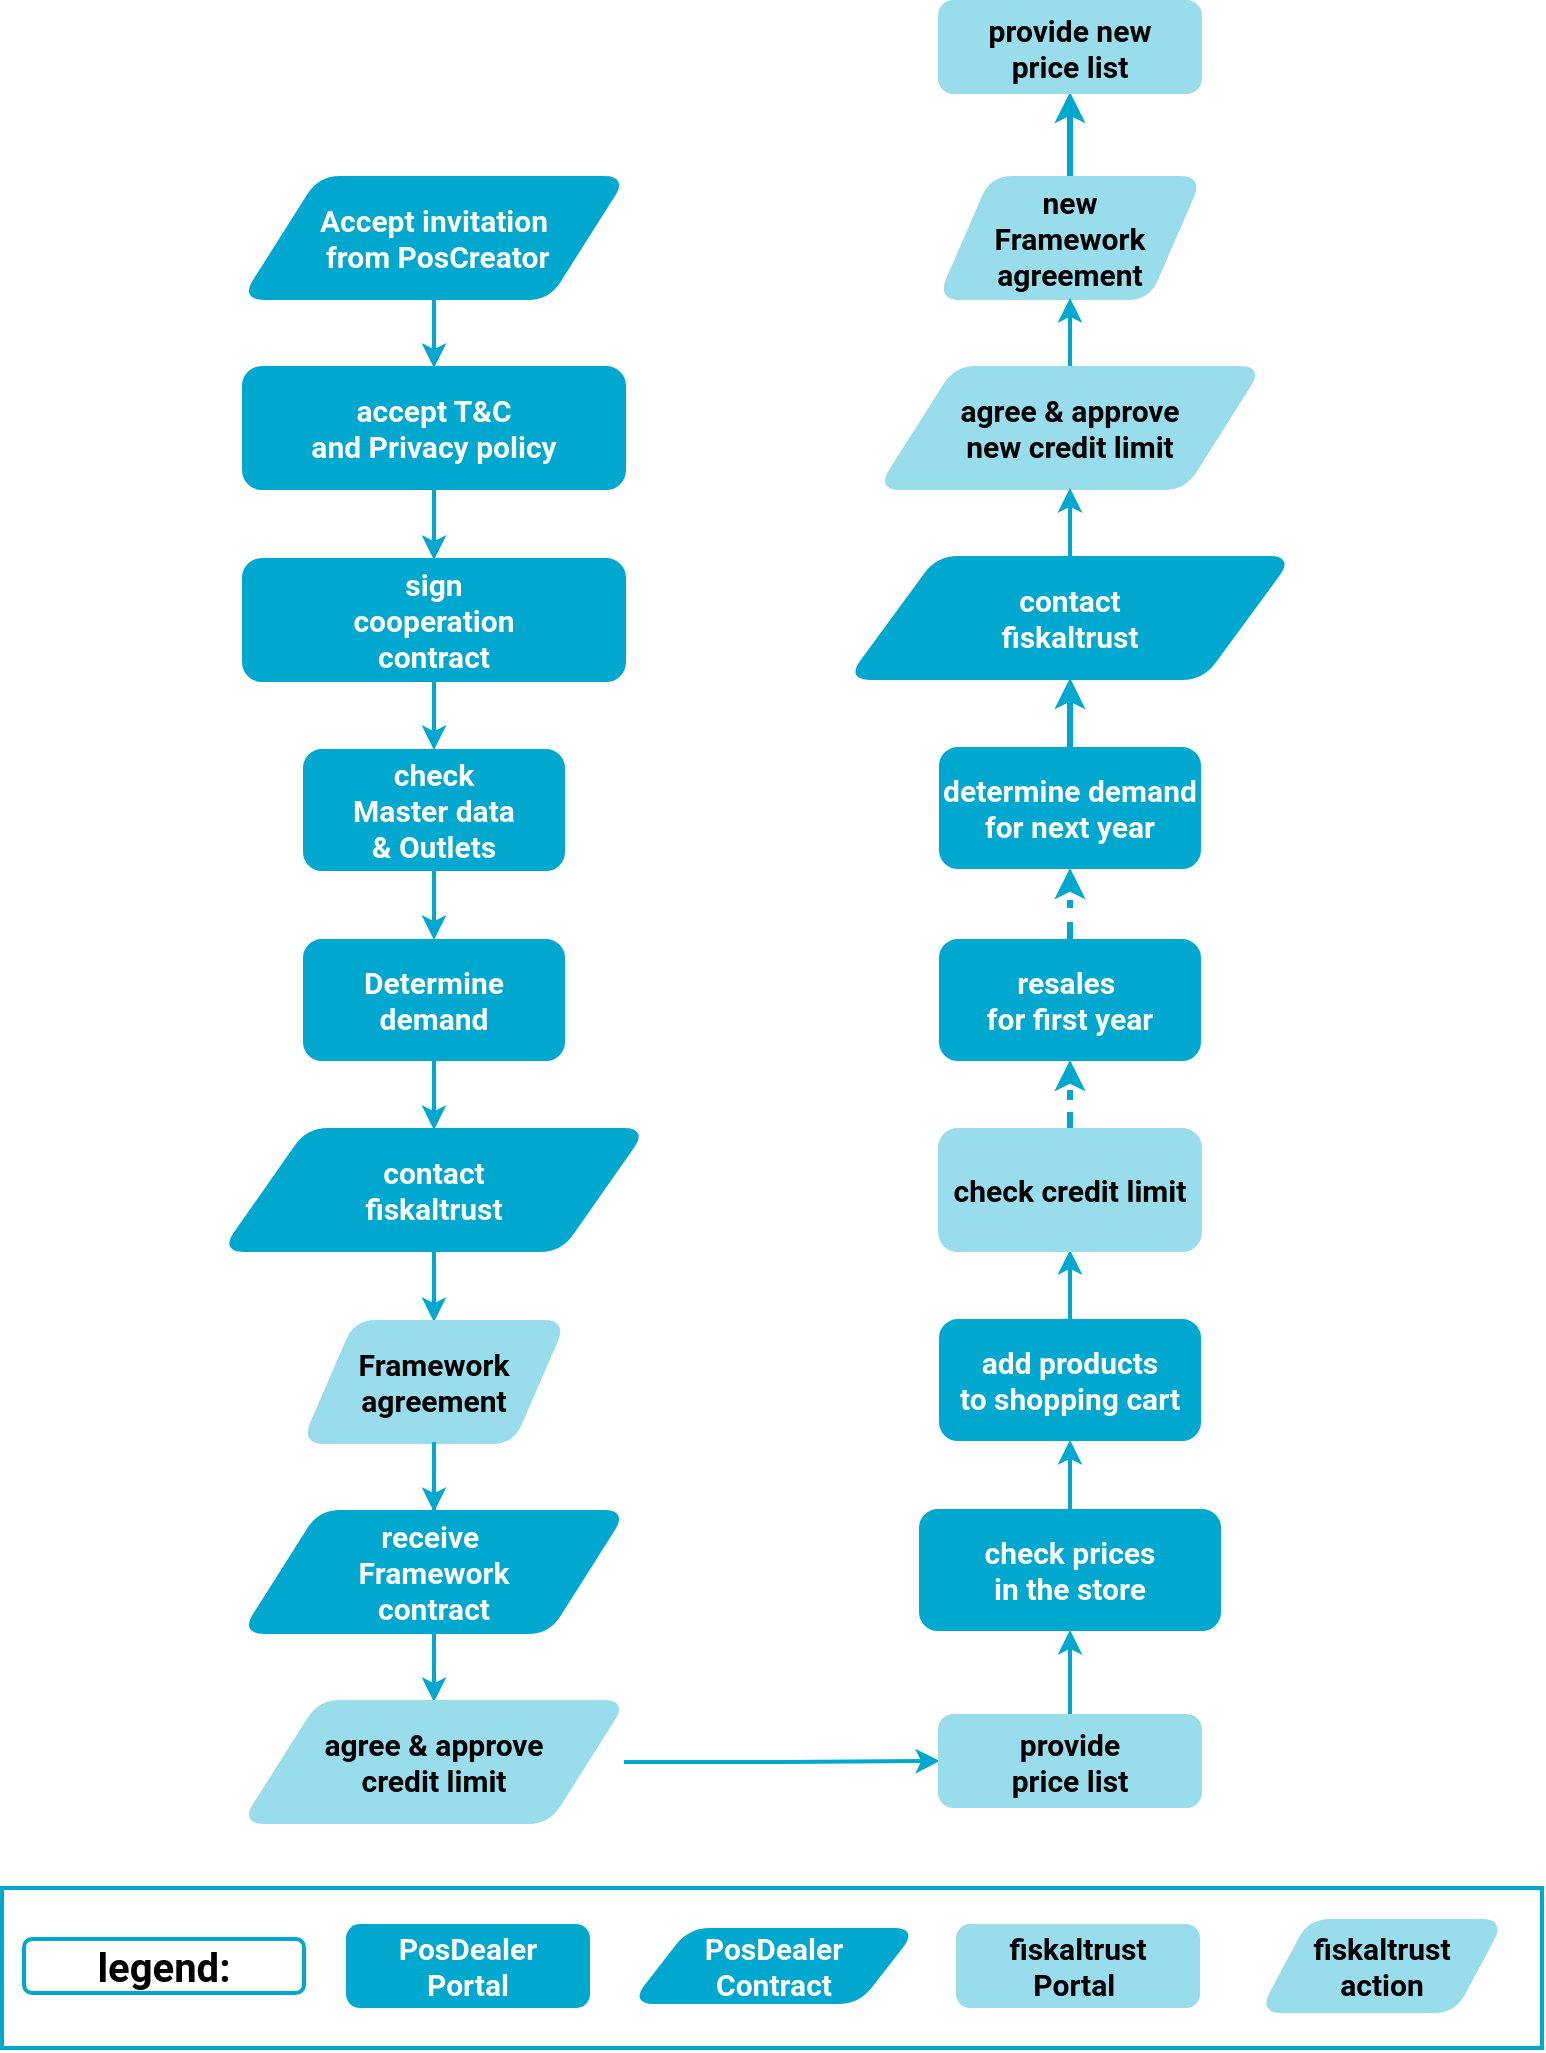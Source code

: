 <mxfile version="16.1.2" type="device"><diagram id="QbzfSZQ-SDMrvHjBKsKO" name="Seite-1"><mxGraphModel dx="2489" dy="857" grid="1" gridSize="10" guides="1" tooltips="1" connect="1" arrows="1" fold="1" page="1" pageScale="1" pageWidth="827" pageHeight="1169" math="0" shadow="0"><root><mxCell id="0"/><mxCell id="1" parent="0"/><mxCell id="4OiBXsp9UvLavrkh-ctq-4" value="" style="edgeStyle=orthogonalEdgeStyle;rounded=0;orthogonalLoop=1;jettySize=auto;html=1;fontFamily=Roboto;fontSize=24;fontColor=#00A7CE;strokeColor=#00A7CE;strokeWidth=2;" parent="1" source="4OiBXsp9UvLavrkh-ctq-5" target="4OiBXsp9UvLavrkh-ctq-7" edge="1"><mxGeometry relative="1" as="geometry"/></mxCell><mxCell id="4OiBXsp9UvLavrkh-ctq-5" value="Accept invitation&lt;br&gt;&amp;nbsp;from PosCreator" style="shape=parallelogram;whiteSpace=wrap;html=1;rounded=1;fontFamily=Roboto;fontSize=15;fontColor=#FFFFFF;strokeColor=#00A7CE;fillColor=#00A7CE;strokeWidth=2;fontStyle=1whiteSpace=wrap;html=1;rounded=1;fontFamily=Roboto;fontSize=15;fontColor=#FFFFFF;fontStyle=1;strokeColor=#00A7CE;fillColor=#00A7CE;" parent="1" vertex="1"><mxGeometry x="-677" y="125" width="190" height="60" as="geometry"/></mxCell><mxCell id="4OiBXsp9UvLavrkh-ctq-6" value="" style="edgeStyle=orthogonalEdgeStyle;rounded=0;orthogonalLoop=1;jettySize=auto;html=1;fontColor=#00A7CE;strokeColor=#00A7CE;strokeWidth=2;" parent="1" source="4OiBXsp9UvLavrkh-ctq-7" target="4OiBXsp9UvLavrkh-ctq-10" edge="1"><mxGeometry relative="1" as="geometry"/></mxCell><mxCell id="4OiBXsp9UvLavrkh-ctq-7" value="accept T&amp;amp;C&lt;br&gt;and Privacy policy&lt;br&gt;" style="whiteSpace=wrap;html=1;rounded=1;fontFamily=Roboto;fontSize=15;fontColor=#FFFFFF;strokeColor=#00A7CE;fillColor=#00A7CE;strokeWidth=2;fontStyle=1" parent="1" vertex="1"><mxGeometry x="-677" y="220" width="190" height="60" as="geometry"/></mxCell><mxCell id="4OiBXsp9UvLavrkh-ctq-8" value="" style="edgeStyle=orthogonalEdgeStyle;rounded=0;orthogonalLoop=1;jettySize=auto;html=1;fontColor=#00A7CE;strokeColor=#00A7CE;strokeWidth=2;exitX=0.5;exitY=0;exitDx=0;exitDy=0;entryX=0.5;entryY=1;entryDx=0;entryDy=0;" parent="1" source="6P4gsvASm-TvAO0imJt--30" target="4OiBXsp9UvLavrkh-ctq-11" edge="1"><mxGeometry relative="1" as="geometry"><mxPoint x="-575" y="1100" as="targetPoint"/></mxGeometry></mxCell><mxCell id="6P4gsvASm-TvAO0imJt--14" value="" style="edgeStyle=orthogonalEdgeStyle;rounded=0;orthogonalLoop=1;jettySize=auto;html=1;fontColor=#000000;strokeColor=#00A7CE;strokeWidth=2;" parent="1" source="4OiBXsp9UvLavrkh-ctq-10" target="6P4gsvASm-TvAO0imJt--11" edge="1"><mxGeometry relative="1" as="geometry"/></mxCell><mxCell id="4OiBXsp9UvLavrkh-ctq-10" value="&lt;span&gt;sign&lt;br&gt;cooperation &lt;br&gt;contract&lt;/span&gt;" style="whiteSpace=wrap;html=1;rounded=1;fontFamily=Roboto;fontSize=15;fontColor=#FFFFFF;strokeColor=#00A7CE;fillColor=#00A7CE;strokeWidth=2;fontStyle=1" parent="1" vertex="1"><mxGeometry x="-677" y="316" width="190" height="60" as="geometry"/></mxCell><mxCell id="aAYfGcZT0A0tw5A9nZ1W-4" value="" style="edgeStyle=orthogonalEdgeStyle;rounded=0;orthogonalLoop=1;jettySize=auto;html=1;strokeColor=#00A7CE;strokeWidth=2;" parent="1" source="4OiBXsp9UvLavrkh-ctq-11" target="6P4gsvASm-TvAO0imJt--33" edge="1"><mxGeometry relative="1" as="geometry"/></mxCell><mxCell id="4OiBXsp9UvLavrkh-ctq-11" value="check prices&lt;br&gt;in the store" style="whiteSpace=wrap;html=1;rounded=1;fontFamily=Roboto;fontSize=15;fontColor=#FFFFFF;fontStyle=1;strokeColor=#00A7CE;fillColor=#00A7CE;" parent="1" vertex="1"><mxGeometry x="-339" y="791" width="150" height="60" as="geometry"/></mxCell><mxCell id="aAYfGcZT0A0tw5A9nZ1W-10" value="" style="edgeStyle=orthogonalEdgeStyle;rounded=0;orthogonalLoop=1;jettySize=auto;html=1;strokeColor=#00A7CE;strokeWidth=2;exitX=0.5;exitY=1;exitDx=0;exitDy=0;" parent="1" source="4OiBXsp9UvLavrkh-ctq-13" target="4OiBXsp9UvLavrkh-ctq-15" edge="1"><mxGeometry relative="1" as="geometry"><mxPoint x="-587.0" y="661.0" as="sourcePoint"/></mxGeometry></mxCell><mxCell id="4OiBXsp9UvLavrkh-ctq-13" value="contact&lt;br&gt;fiskaltrust" style="shape=parallelogram;whiteSpace=wrap;html=1;rounded=1;fontFamily=Roboto;fontSize=15;fontColor=#FFFFFF;strokeColor=#00A7CE;fillColor=#00A7CE;strokeWidth=2;fontStyle=1" parent="1" vertex="1"><mxGeometry x="-687" y="601" width="210" height="60" as="geometry"/></mxCell><mxCell id="4OiBXsp9UvLavrkh-ctq-14" value="" style="edgeStyle=orthogonalEdgeStyle;rounded=0;orthogonalLoop=1;jettySize=auto;html=1;fontColor=#FFFFFF;strokeColor=#00A7CE;strokeWidth=2;" parent="1" source="4OiBXsp9UvLavrkh-ctq-15" target="4OiBXsp9UvLavrkh-ctq-16" edge="1"><mxGeometry relative="1" as="geometry"/></mxCell><mxCell id="6P4gsvASm-TvAO0imJt--19" value="" style="edgeStyle=orthogonalEdgeStyle;rounded=0;orthogonalLoop=1;jettySize=auto;html=1;fontColor=#000000;strokeColor=#00A7CE;strokeWidth=2;startArrow=none;" parent="1" source="4OiBXsp9UvLavrkh-ctq-16" target="6P4gsvASm-TvAO0imJt--17" edge="1"><mxGeometry relative="1" as="geometry"/></mxCell><mxCell id="4OiBXsp9UvLavrkh-ctq-15" value="Framework agreement" style="shape=parallelogram;whiteSpace=wrap;html=1;rounded=1;fontFamily=Roboto;fontSize=15;fontColor=#000000;strokeColor=#99DCEB;fillColor=#99DCEB;strokeWidth=2;fontStyle=1" parent="1" vertex="1"><mxGeometry x="-647" y="697" width="130" height="60" as="geometry"/></mxCell><mxCell id="6P4gsvASm-TvAO0imJt--16" value="" style="edgeStyle=orthogonalEdgeStyle;rounded=0;orthogonalLoop=1;jettySize=auto;html=1;fontColor=#000000;strokeColor=#00A7CE;strokeWidth=2;" parent="1" source="6P4gsvASm-TvAO0imJt--11" target="6P4gsvASm-TvAO0imJt--15" edge="1"><mxGeometry relative="1" as="geometry"/></mxCell><mxCell id="6P4gsvASm-TvAO0imJt--11" value="check &lt;br&gt;Master data &lt;br&gt;&amp;amp; Outlets" style="whiteSpace=wrap;html=1;fontSize=15;fontFamily=Roboto;fillColor=#00A7CE;strokeColor=#00A7CE;fontColor=#FFFFFF;rounded=1;fontStyle=1;" parent="1" vertex="1"><mxGeometry x="-647" y="411" width="130" height="60" as="geometry"/></mxCell><mxCell id="aAYfGcZT0A0tw5A9nZ1W-3" value="" style="edgeStyle=orthogonalEdgeStyle;rounded=0;orthogonalLoop=1;jettySize=auto;html=1;strokeColor=#00A7CE;entryX=0.5;entryY=0;entryDx=0;entryDy=0;strokeWidth=2;" parent="1" source="6P4gsvASm-TvAO0imJt--15" target="4OiBXsp9UvLavrkh-ctq-13" edge="1"><mxGeometry relative="1" as="geometry"><mxPoint x="-587" y="601.0" as="targetPoint"/></mxGeometry></mxCell><mxCell id="6P4gsvASm-TvAO0imJt--15" value="Determine demand" style="whiteSpace=wrap;html=1;fontSize=15;fontFamily=Roboto;fillColor=#00A7CE;strokeColor=#00A7CE;fontColor=#FFFFFF;rounded=1;fontStyle=1;" parent="1" vertex="1"><mxGeometry x="-647" y="506" width="130" height="60" as="geometry"/></mxCell><mxCell id="6P4gsvASm-TvAO0imJt--31" value="" style="edgeStyle=orthogonalEdgeStyle;rounded=0;orthogonalLoop=1;jettySize=auto;html=1;fontColor=#000000;strokeColor=#00A7CE;strokeWidth=2;" parent="1" source="6P4gsvASm-TvAO0imJt--17" target="6P4gsvASm-TvAO0imJt--30" edge="1"><mxGeometry relative="1" as="geometry"/></mxCell><mxCell id="6P4gsvASm-TvAO0imJt--17" value="agree &amp;amp; approve&lt;br&gt;credit limit" style="shape=parallelogram;whiteSpace=wrap;html=1;rounded=1;fontFamily=Roboto;fontSize=15;fontColor=#000000;strokeColor=#99DCEB;fillColor=#99DCEB;strokeWidth=2;fontStyle=1" parent="1" vertex="1"><mxGeometry x="-677" y="887" width="190" height="60" as="geometry"/></mxCell><mxCell id="6P4gsvASm-TvAO0imJt--30" value="provide&lt;br&gt;price list" style="whiteSpace=wrap;html=1;rounded=1;fontFamily=Roboto;fontSize=15;fontColor=#000000;strokeColor=#99DCEB;fillColor=#99DCEB;strokeWidth=2;fontStyle=1" parent="1" vertex="1"><mxGeometry x="-329" y="894.004" width="130" height="45" as="geometry"/></mxCell><mxCell id="4OiBXsp9UvLavrkh-ctq-16" value="receive&amp;nbsp;&lt;br&gt;Framework &lt;br&gt;contract" style="shape=parallelogram;whiteSpace=wrap;html=1;rounded=1;fontFamily=Roboto;fontSize=15;fontColor=#FFFFFF;strokeColor=#00A7CE;fillColor=#00A7CE;strokeWidth=2;fontStyle=1" parent="1" vertex="1"><mxGeometry x="-677" y="792" width="190" height="60" as="geometry"/></mxCell><mxCell id="6P4gsvASm-TvAO0imJt--32" value="" style="edgeStyle=orthogonalEdgeStyle;rounded=0;orthogonalLoop=1;jettySize=auto;html=1;fontColor=#000000;strokeColor=#00A7CE;strokeWidth=2;endArrow=none;" parent="1" source="4OiBXsp9UvLavrkh-ctq-15" target="4OiBXsp9UvLavrkh-ctq-16" edge="1"><mxGeometry relative="1" as="geometry"><mxPoint x="-568" y="855" as="sourcePoint"/><mxPoint x="-568" y="1005.004" as="targetPoint"/></mxGeometry></mxCell><mxCell id="aAYfGcZT0A0tw5A9nZ1W-5" value="" style="edgeStyle=orthogonalEdgeStyle;rounded=0;orthogonalLoop=1;jettySize=auto;html=1;strokeColor=#00A7CE;strokeWidth=2;" parent="1" source="6P4gsvASm-TvAO0imJt--33" target="6P4gsvASm-TvAO0imJt--35" edge="1"><mxGeometry relative="1" as="geometry"/></mxCell><mxCell id="6P4gsvASm-TvAO0imJt--33" value="add products&lt;br&gt;to shopping cart" style="whiteSpace=wrap;html=1;fontSize=15;fontFamily=Roboto;fillColor=#00A7CE;strokeColor=#00A7CE;fontColor=#FFFFFF;rounded=1;fontStyle=1;" parent="1" vertex="1"><mxGeometry x="-329" y="696" width="130" height="60" as="geometry"/></mxCell><mxCell id="6P4gsvASm-TvAO0imJt--38" value="" style="edgeStyle=orthogonalEdgeStyle;rounded=0;orthogonalLoop=1;jettySize=auto;html=1;fontColor=#000000;strokeColor=#00A7CE;strokeWidth=3;entryX=0.5;entryY=1;entryDx=0;entryDy=0;dashed=1;" parent="1" source="6P4gsvASm-TvAO0imJt--35" target="Xv5Mvy8R0OkBfKDh2ct8-1" edge="1"><mxGeometry relative="1" as="geometry"><mxPoint x="-280" y="324" as="targetPoint"/></mxGeometry></mxCell><mxCell id="6P4gsvASm-TvAO0imJt--35" value="check credit limit" style="whiteSpace=wrap;html=1;rounded=1;fontFamily=Roboto;fontSize=15;fontColor=#000000;strokeColor=#99DCEB;fillColor=#99DCEB;strokeWidth=2;fontStyle=1" parent="1" vertex="1"><mxGeometry x="-329" y="601" width="130" height="60" as="geometry"/></mxCell><mxCell id="6P4gsvASm-TvAO0imJt--125" value="" style="group" parent="1" vertex="1" connectable="0"><mxGeometry x="-798" y="980" width="770" height="80" as="geometry"/></mxCell><mxCell id="6P4gsvASm-TvAO0imJt--126" value="" style="rounded=0;whiteSpace=wrap;html=1;fillColor=none;strokeWidth=2;strokeColor=#00A7CE;" parent="6P4gsvASm-TvAO0imJt--125" vertex="1"><mxGeometry width="770" height="80" as="geometry"/></mxCell><mxCell id="6P4gsvASm-TvAO0imJt--127" value="&lt;span style=&quot;font-size: 15px&quot;&gt;PosDealer&lt;br&gt;Portal&lt;/span&gt;" style="whiteSpace=wrap;html=1;rounded=1;fontFamily=Roboto;fontSize=15;fontColor=#FFFFFF;strokeColor=#00A7CE;fillColor=#00A7CE;strokeWidth=2;fontStyle=1" parent="6P4gsvASm-TvAO0imJt--125" vertex="1"><mxGeometry x="173" y="19.022" width="120" height="40" as="geometry"/></mxCell><mxCell id="6P4gsvASm-TvAO0imJt--128" value="fiskaltrust&lt;br&gt;Portal&amp;nbsp;" style="whiteSpace=wrap;html=1;rounded=1;fontFamily=Roboto;fontSize=15;fontColor=#000000;strokeColor=#99DCEB;fillColor=#99DCEB;strokeWidth=2;fontStyle=1" parent="6P4gsvASm-TvAO0imJt--125" vertex="1"><mxGeometry x="478" y="19.022" width="120" height="40" as="geometry"/></mxCell><mxCell id="6P4gsvASm-TvAO0imJt--129" value="fiskaltrust&lt;br&gt;action" style="shape=parallelogram;whiteSpace=wrap;html=1;rounded=1;fontFamily=Roboto;fontSize=15;fontColor=#000000;strokeColor=#99DCEB;fillColor=#99DCEB;strokeWidth=2;fontStyle=1" parent="6P4gsvASm-TvAO0imJt--125" vertex="1"><mxGeometry x="630" y="16.522" width="120" height="45" as="geometry"/></mxCell><mxCell id="6P4gsvASm-TvAO0imJt--130" value="&lt;font style=&quot;font-size: 20px&quot;&gt;legend:&lt;/font&gt;" style="whiteSpace=wrap;html=1;rounded=1;fontFamily=Roboto;fontStyle=1;fontSize=15;strokeWidth=2;strokeColor=#00A7CE;" parent="6P4gsvASm-TvAO0imJt--125" vertex="1"><mxGeometry x="11" y="25.509" width="140" height="27.027" as="geometry"/></mxCell><mxCell id="6P4gsvASm-TvAO0imJt--131" value="&lt;span style=&quot;font-size: 15px&quot;&gt;PosDealer&lt;br&gt;Contract&lt;/span&gt;" style="shape=parallelogram;whiteSpace=wrap;html=1;rounded=1;fontFamily=Roboto;fontSize=15;fontColor=#FFFFFF;strokeColor=#00A7CE;fillColor=#00A7CE;strokeWidth=2;fontStyle=1" parent="6P4gsvASm-TvAO0imJt--125" vertex="1"><mxGeometry x="316" y="21.004" width="140" height="36.036" as="geometry"/></mxCell><mxCell id="Xv5Mvy8R0OkBfKDh2ct8-3" value="" style="edgeStyle=orthogonalEdgeStyle;rounded=0;orthogonalLoop=1;jettySize=auto;html=1;dashed=1;strokeColor=#00A7CE;strokeWidth=3;" parent="1" source="Xv5Mvy8R0OkBfKDh2ct8-1" target="Xv5Mvy8R0OkBfKDh2ct8-2" edge="1"><mxGeometry relative="1" as="geometry"/></mxCell><mxCell id="Xv5Mvy8R0OkBfKDh2ct8-1" value="resales&amp;nbsp;&lt;br&gt;for first year" style="whiteSpace=wrap;html=1;fontSize=15;fontFamily=Roboto;fillColor=#00A7CE;strokeColor=#00A7CE;fontColor=#FFFFFF;rounded=1;fontStyle=1;" parent="1" vertex="1"><mxGeometry x="-329" y="506" width="130" height="60" as="geometry"/></mxCell><mxCell id="Xv5Mvy8R0OkBfKDh2ct8-11" value="" style="edgeStyle=orthogonalEdgeStyle;rounded=0;orthogonalLoop=1;jettySize=auto;html=1;strokeColor=#00A7CE;strokeWidth=3;" parent="1" source="Xv5Mvy8R0OkBfKDh2ct8-2" target="Xv5Mvy8R0OkBfKDh2ct8-10" edge="1"><mxGeometry relative="1" as="geometry"><mxPoint x="-281.0" y="321" as="targetPoint"/></mxGeometry></mxCell><mxCell id="Xv5Mvy8R0OkBfKDh2ct8-2" value="determine demand&lt;br&gt;for next year" style="whiteSpace=wrap;html=1;fontSize=15;fontFamily=Roboto;fillColor=#00A7CE;strokeColor=#00A7CE;fontColor=#FFFFFF;rounded=1;fontStyle=1;" parent="1" vertex="1"><mxGeometry x="-329" y="410" width="130" height="60" as="geometry"/></mxCell><mxCell id="Xv5Mvy8R0OkBfKDh2ct8-8" value="" style="edgeStyle=orthogonalEdgeStyle;rounded=0;orthogonalLoop=1;jettySize=auto;html=1;strokeColor=#00A7CE;strokeWidth=3;" parent="1" source="Xv5Mvy8R0OkBfKDh2ct8-4" target="Xv5Mvy8R0OkBfKDh2ct8-7" edge="1"><mxGeometry relative="1" as="geometry"><mxPoint x="-280" y="127" as="targetPoint"/></mxGeometry></mxCell><mxCell id="Xv5Mvy8R0OkBfKDh2ct8-4" value="new&lt;br&gt;Framework agreement" style="shape=parallelogram;whiteSpace=wrap;html=1;rounded=1;fontFamily=Roboto;fontSize=15;fontColor=#000000;strokeColor=#99DCEB;fillColor=#99DCEB;strokeWidth=2;fontStyle=1" parent="1" vertex="1"><mxGeometry x="-329" y="125" width="130" height="60" as="geometry"/></mxCell><mxCell id="aAYfGcZT0A0tw5A9nZ1W-6" value="" style="edgeStyle=orthogonalEdgeStyle;rounded=0;orthogonalLoop=1;jettySize=auto;html=1;strokeColor=#00A7CE;strokeWidth=2;" parent="1" source="Xv5Mvy8R0OkBfKDh2ct8-6" target="Xv5Mvy8R0OkBfKDh2ct8-4" edge="1"><mxGeometry relative="1" as="geometry"/></mxCell><mxCell id="Xv5Mvy8R0OkBfKDh2ct8-6" value="agree &amp;amp; approve&lt;br&gt;new credit limit" style="shape=parallelogram;whiteSpace=wrap;html=1;rounded=1;fontFamily=Roboto;fontSize=15;fontColor=#000000;strokeColor=#99DCEB;fillColor=#99DCEB;strokeWidth=2;fontStyle=1" parent="1" vertex="1"><mxGeometry x="-359" y="220" width="190" height="60" as="geometry"/></mxCell><mxCell id="Xv5Mvy8R0OkBfKDh2ct8-7" value="provide new&lt;br&gt;price list" style="whiteSpace=wrap;html=1;rounded=1;fontFamily=Roboto;fontSize=15;fontColor=#000000;strokeColor=#99DCEB;fillColor=#99DCEB;strokeWidth=2;fontStyle=1" parent="1" vertex="1"><mxGeometry x="-329" y="37.004" width="130" height="45" as="geometry"/></mxCell><mxCell id="aAYfGcZT0A0tw5A9nZ1W-9" value="" style="edgeStyle=orthogonalEdgeStyle;rounded=0;orthogonalLoop=1;jettySize=auto;html=1;strokeColor=#00A7CE;strokeWidth=2;" parent="1" source="Xv5Mvy8R0OkBfKDh2ct8-10" target="Xv5Mvy8R0OkBfKDh2ct8-6" edge="1"><mxGeometry relative="1" as="geometry"/></mxCell><mxCell id="Xv5Mvy8R0OkBfKDh2ct8-10" value="contact&lt;br&gt;fiskaltrust" style="shape=parallelogram;whiteSpace=wrap;html=1;rounded=1;fontFamily=Roboto;fontSize=15;fontColor=#FFFFFF;strokeColor=#00A7CE;fillColor=#00A7CE;strokeWidth=2;fontStyle=1" parent="1" vertex="1"><mxGeometry x="-374" y="315" width="220" height="60" as="geometry"/></mxCell></root></mxGraphModel></diagram></mxfile>